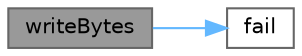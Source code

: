 digraph "writeBytes"
{
 // LATEX_PDF_SIZE
  bgcolor="transparent";
  edge [fontname=Helvetica,fontsize=10,labelfontname=Helvetica,labelfontsize=10];
  node [fontname=Helvetica,fontsize=10,shape=box,height=0.2,width=0.4];
  rankdir="LR";
  Node1 [label="writeBytes",height=0.2,width=0.4,color="gray40", fillcolor="grey60", style="filled", fontcolor="black",tooltip="Write an array of bytes to an output file."];
  Node1 -> Node2 [color="steelblue1",style="solid"];
  Node2 [label="fail",height=0.2,width=0.4,color="grey40", fillcolor="white", style="filled",URL="$hex2otf_8c.html#a2f5976201b1e630a94045f04a0348572",tooltip="Print an error message on stderr, then exit."];
}
